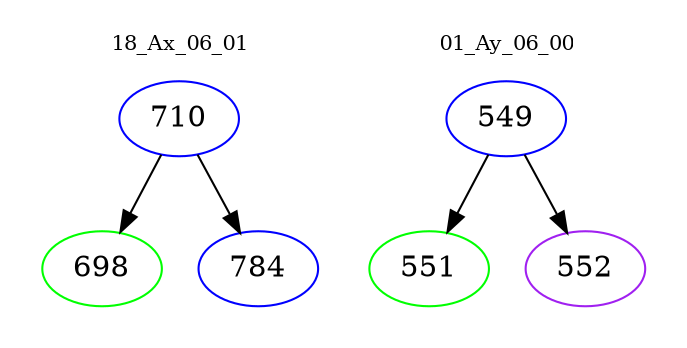 digraph{
subgraph cluster_0 {
color = white
label = "18_Ax_06_01";
fontsize=10;
T0_710 [label="710", color="blue"]
T0_710 -> T0_698 [color="black"]
T0_698 [label="698", color="green"]
T0_710 -> T0_784 [color="black"]
T0_784 [label="784", color="blue"]
}
subgraph cluster_1 {
color = white
label = "01_Ay_06_00";
fontsize=10;
T1_549 [label="549", color="blue"]
T1_549 -> T1_551 [color="black"]
T1_551 [label="551", color="green"]
T1_549 -> T1_552 [color="black"]
T1_552 [label="552", color="purple"]
}
}

